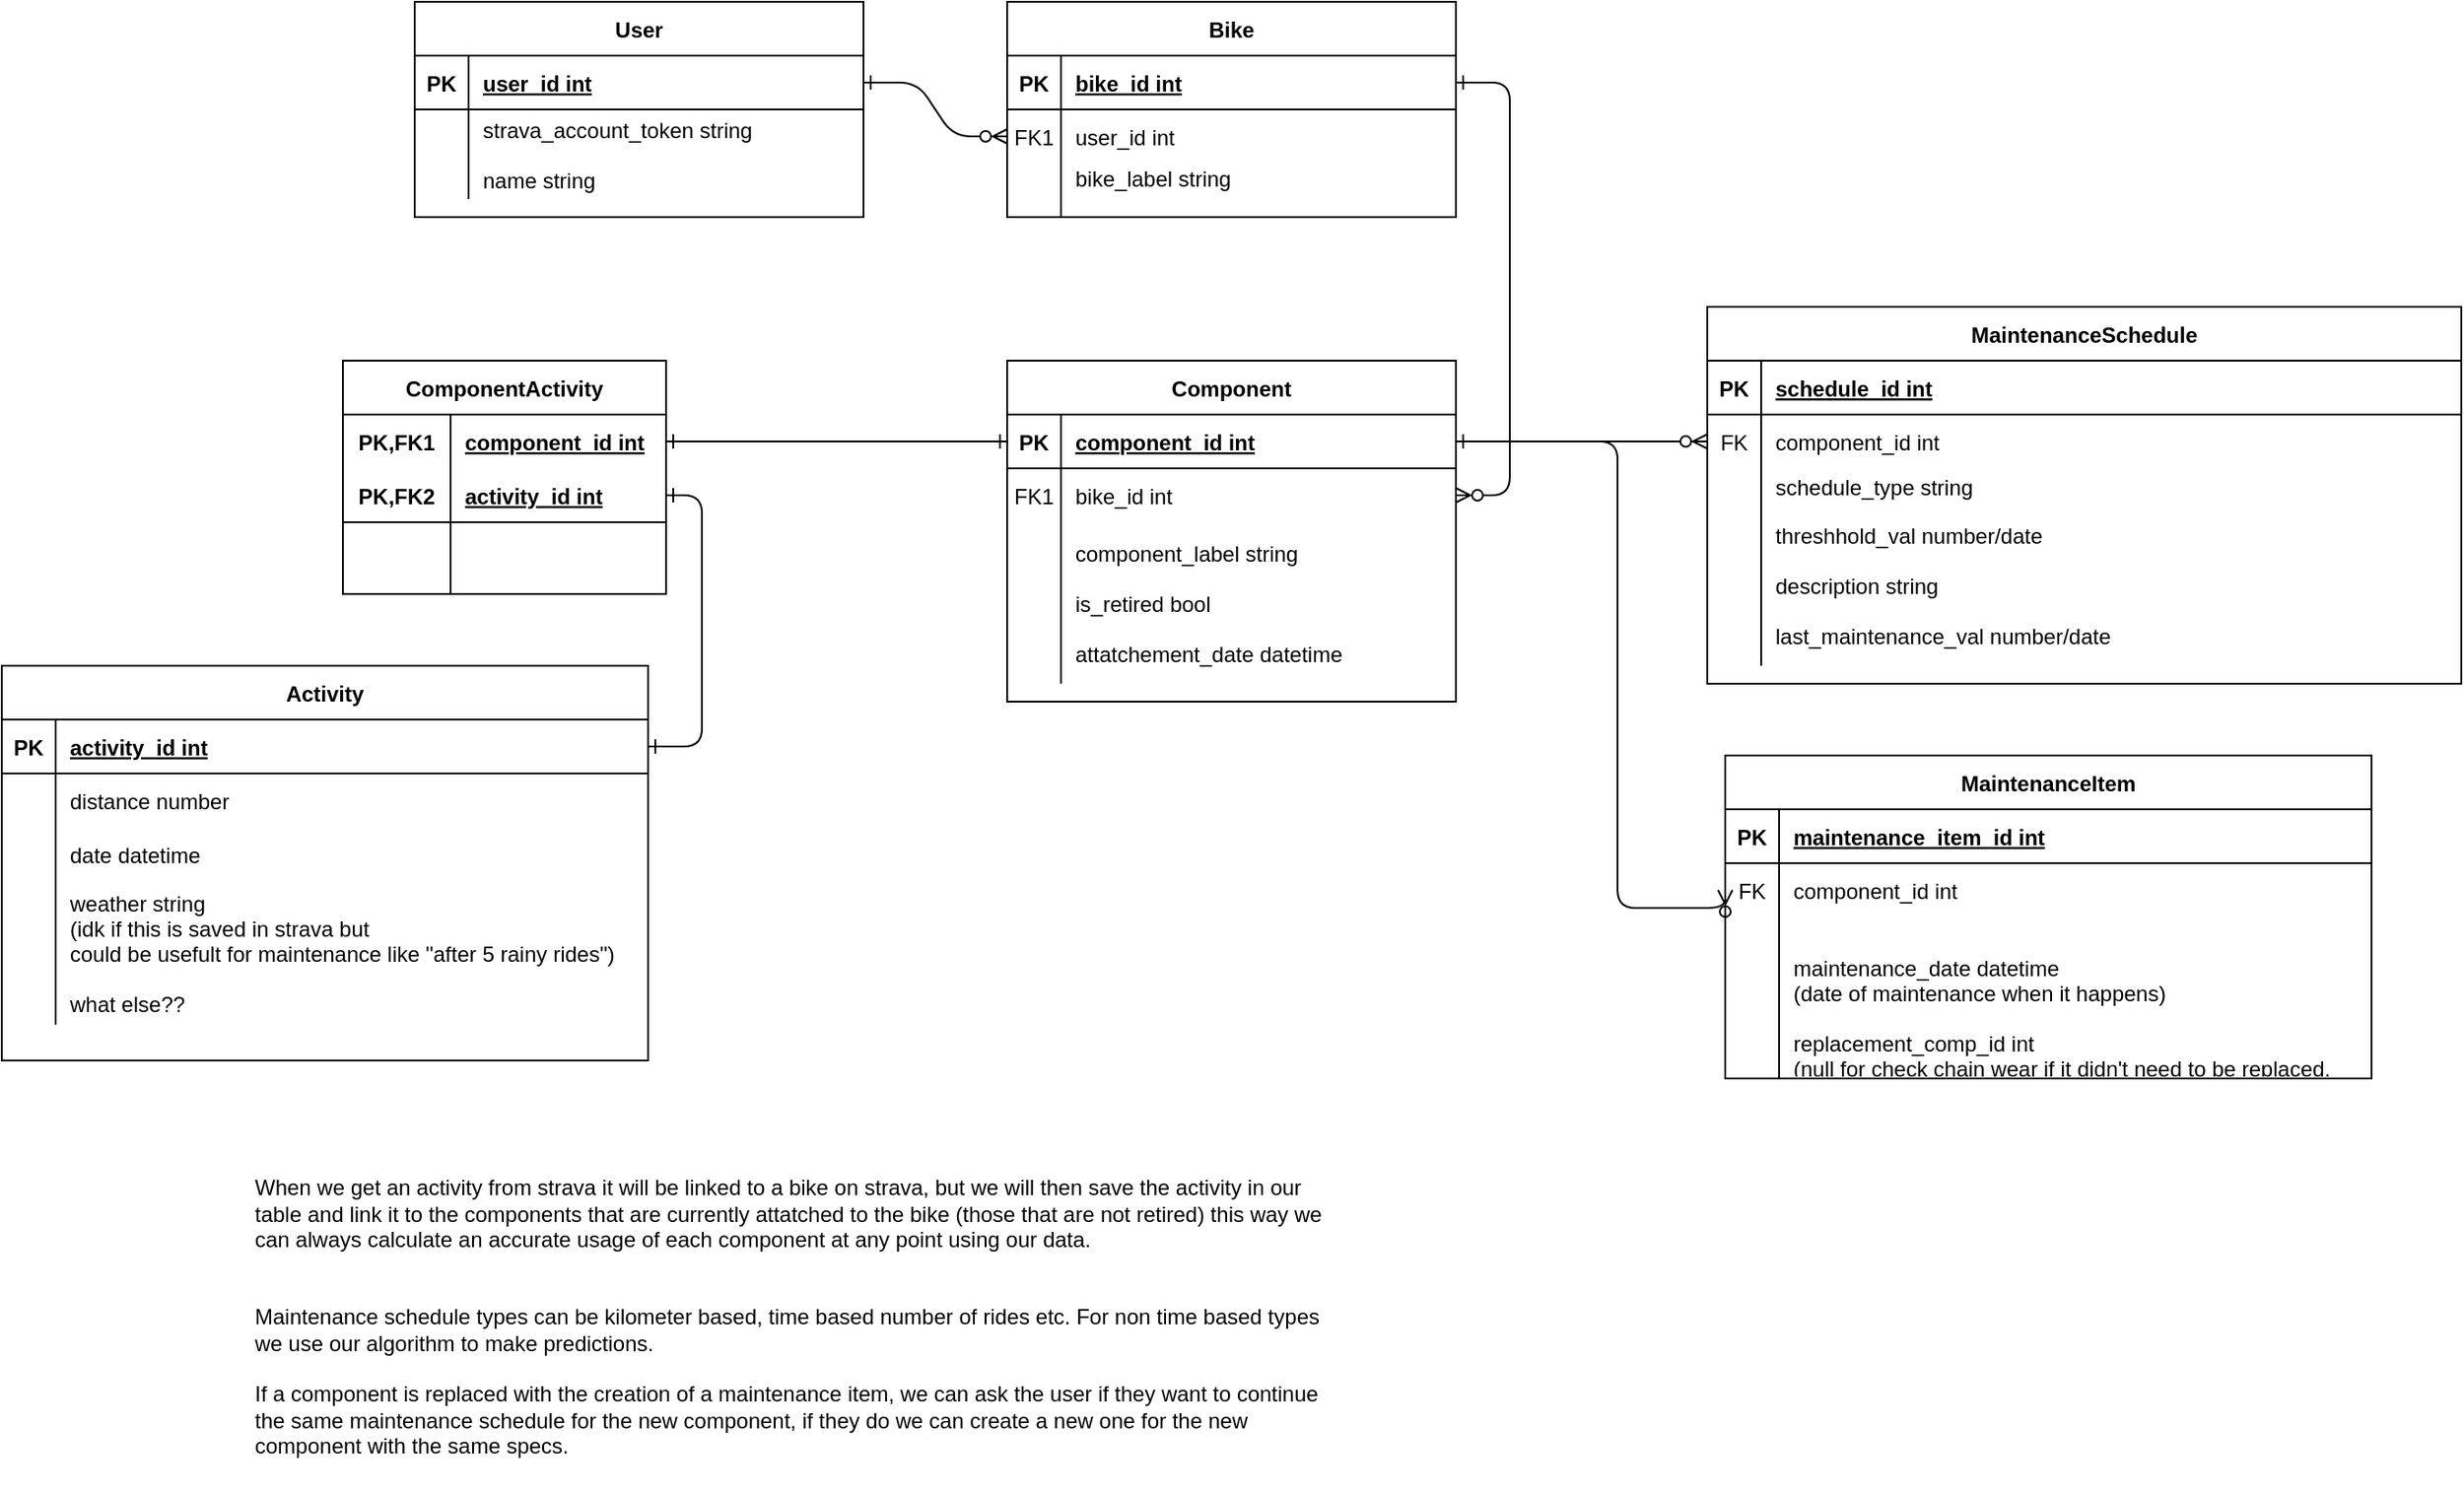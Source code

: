 <mxfile version="13.7.3" type="device"><diagram id="R2lEEEUBdFMjLlhIrx00" name="Page-1"><mxGraphModel dx="1288" dy="811" grid="1" gridSize="10" guides="1" tooltips="1" connect="1" arrows="1" fold="1" page="1" pageScale="1" pageWidth="850" pageHeight="1100" math="0" shadow="0" extFonts="Permanent Marker^https://fonts.googleapis.com/css?family=Permanent+Marker"><root><mxCell id="0"/><mxCell id="1" parent="0"/><mxCell id="C-vyLk0tnHw3VtMMgP7b-1" value="" style="edgeStyle=entityRelationEdgeStyle;endArrow=ERzeroToMany;startArrow=ERone;endFill=1;startFill=0;" parent="1" source="C-vyLk0tnHw3VtMMgP7b-24" target="C-vyLk0tnHw3VtMMgP7b-6" edge="1"><mxGeometry width="100" height="100" relative="1" as="geometry"><mxPoint x="340" y="720" as="sourcePoint"/><mxPoint x="440" y="620" as="targetPoint"/></mxGeometry></mxCell><mxCell id="C-vyLk0tnHw3VtMMgP7b-12" value="" style="edgeStyle=entityRelationEdgeStyle;endArrow=ERzeroToMany;startArrow=ERone;endFill=1;startFill=0;" parent="1" source="C-vyLk0tnHw3VtMMgP7b-3" target="C-vyLk0tnHw3VtMMgP7b-17" edge="1"><mxGeometry width="100" height="100" relative="1" as="geometry"><mxPoint x="400" y="180" as="sourcePoint"/><mxPoint x="460" y="205" as="targetPoint"/></mxGeometry></mxCell><mxCell id="C-vyLk0tnHw3VtMMgP7b-2" value="Bike" style="shape=table;startSize=30;container=1;collapsible=1;childLayout=tableLayout;fixedRows=1;rowLines=0;fontStyle=1;align=center;resizeLast=1;" parent="1" vertex="1"><mxGeometry x="450" y="120" width="250" height="120" as="geometry"/></mxCell><mxCell id="C-vyLk0tnHw3VtMMgP7b-3" value="" style="shape=partialRectangle;collapsible=0;dropTarget=0;pointerEvents=0;fillColor=none;points=[[0,0.5],[1,0.5]];portConstraint=eastwest;top=0;left=0;right=0;bottom=1;" parent="C-vyLk0tnHw3VtMMgP7b-2" vertex="1"><mxGeometry y="30" width="250" height="30" as="geometry"/></mxCell><mxCell id="C-vyLk0tnHw3VtMMgP7b-4" value="PK" style="shape=partialRectangle;overflow=hidden;connectable=0;fillColor=none;top=0;left=0;bottom=0;right=0;fontStyle=1;" parent="C-vyLk0tnHw3VtMMgP7b-3" vertex="1"><mxGeometry width="30" height="30" as="geometry"/></mxCell><mxCell id="C-vyLk0tnHw3VtMMgP7b-5" value="bike_id int" style="shape=partialRectangle;overflow=hidden;connectable=0;fillColor=none;top=0;left=0;bottom=0;right=0;align=left;spacingLeft=6;fontStyle=5;" parent="C-vyLk0tnHw3VtMMgP7b-3" vertex="1"><mxGeometry x="30" width="220" height="30" as="geometry"/></mxCell><mxCell id="C-vyLk0tnHw3VtMMgP7b-6" value="" style="shape=partialRectangle;collapsible=0;dropTarget=0;pointerEvents=0;fillColor=none;points=[[0,0.5],[1,0.5]];portConstraint=eastwest;top=0;left=0;right=0;bottom=0;" parent="C-vyLk0tnHw3VtMMgP7b-2" vertex="1"><mxGeometry y="60" width="250" height="30" as="geometry"/></mxCell><mxCell id="C-vyLk0tnHw3VtMMgP7b-7" value="FK1" style="shape=partialRectangle;overflow=hidden;connectable=0;fillColor=none;top=0;left=0;bottom=0;right=0;" parent="C-vyLk0tnHw3VtMMgP7b-6" vertex="1"><mxGeometry width="30" height="30" as="geometry"/></mxCell><mxCell id="C-vyLk0tnHw3VtMMgP7b-8" value="user_id int" style="shape=partialRectangle;overflow=hidden;connectable=0;fillColor=none;top=0;left=0;bottom=0;right=0;align=left;spacingLeft=6;" parent="C-vyLk0tnHw3VtMMgP7b-6" vertex="1"><mxGeometry x="30" width="220" height="30" as="geometry"/></mxCell><mxCell id="C-vyLk0tnHw3VtMMgP7b-9" value="" style="shape=partialRectangle;collapsible=0;dropTarget=0;pointerEvents=0;fillColor=none;points=[[0,0.5],[1,0.5]];portConstraint=eastwest;top=0;left=0;right=0;bottom=0;" parent="C-vyLk0tnHw3VtMMgP7b-2" vertex="1"><mxGeometry y="90" width="250" height="30" as="geometry"/></mxCell><mxCell id="C-vyLk0tnHw3VtMMgP7b-10" value="" style="shape=partialRectangle;overflow=hidden;connectable=0;fillColor=none;top=0;left=0;bottom=0;right=0;" parent="C-vyLk0tnHw3VtMMgP7b-9" vertex="1"><mxGeometry width="30" height="30" as="geometry"/></mxCell><mxCell id="C-vyLk0tnHw3VtMMgP7b-11" value="bike_label string&#10;&#10;" style="shape=partialRectangle;overflow=hidden;connectable=0;fillColor=none;top=0;left=0;bottom=0;right=0;align=left;spacingLeft=6;" parent="C-vyLk0tnHw3VtMMgP7b-9" vertex="1"><mxGeometry x="30" width="220" height="30" as="geometry"/></mxCell><mxCell id="C-vyLk0tnHw3VtMMgP7b-23" value="User" style="shape=table;startSize=30;container=1;collapsible=1;childLayout=tableLayout;fixedRows=1;rowLines=0;fontStyle=1;align=center;resizeLast=1;" parent="1" vertex="1"><mxGeometry x="120" y="120" width="250" height="120" as="geometry"/></mxCell><mxCell id="C-vyLk0tnHw3VtMMgP7b-24" value="" style="shape=partialRectangle;collapsible=0;dropTarget=0;pointerEvents=0;fillColor=none;points=[[0,0.5],[1,0.5]];portConstraint=eastwest;top=0;left=0;right=0;bottom=1;" parent="C-vyLk0tnHw3VtMMgP7b-23" vertex="1"><mxGeometry y="30" width="250" height="30" as="geometry"/></mxCell><mxCell id="C-vyLk0tnHw3VtMMgP7b-25" value="PK" style="shape=partialRectangle;overflow=hidden;connectable=0;fillColor=none;top=0;left=0;bottom=0;right=0;fontStyle=1;" parent="C-vyLk0tnHw3VtMMgP7b-24" vertex="1"><mxGeometry width="30" height="30" as="geometry"/></mxCell><mxCell id="C-vyLk0tnHw3VtMMgP7b-26" value="user_id int" style="shape=partialRectangle;overflow=hidden;connectable=0;fillColor=none;top=0;left=0;bottom=0;right=0;align=left;spacingLeft=6;fontStyle=5;" parent="C-vyLk0tnHw3VtMMgP7b-24" vertex="1"><mxGeometry x="30" width="220" height="30" as="geometry"/></mxCell><mxCell id="C-vyLk0tnHw3VtMMgP7b-27" value="" style="shape=partialRectangle;collapsible=0;dropTarget=0;pointerEvents=0;fillColor=none;points=[[0,0.5],[1,0.5]];portConstraint=eastwest;top=0;left=0;right=0;bottom=0;" parent="C-vyLk0tnHw3VtMMgP7b-23" vertex="1"><mxGeometry y="60" width="250" height="50" as="geometry"/></mxCell><mxCell id="C-vyLk0tnHw3VtMMgP7b-28" value="" style="shape=partialRectangle;overflow=hidden;connectable=0;fillColor=none;top=0;left=0;bottom=0;right=0;" parent="C-vyLk0tnHw3VtMMgP7b-27" vertex="1"><mxGeometry width="30" height="50" as="geometry"/></mxCell><mxCell id="C-vyLk0tnHw3VtMMgP7b-29" value="strava_account_token string&#10;&#10;name string" style="shape=partialRectangle;overflow=hidden;connectable=0;fillColor=none;top=0;left=0;bottom=0;right=0;align=left;spacingLeft=6;" parent="C-vyLk0tnHw3VtMMgP7b-27" vertex="1"><mxGeometry x="30" width="220" height="50" as="geometry"/></mxCell><mxCell id="C-vyLk0tnHw3VtMMgP7b-13" value="Component" style="shape=table;startSize=30;container=1;collapsible=1;childLayout=tableLayout;fixedRows=1;rowLines=0;fontStyle=1;align=center;resizeLast=1;" parent="1" vertex="1"><mxGeometry x="450" y="320" width="250" height="190" as="geometry"/></mxCell><mxCell id="C-vyLk0tnHw3VtMMgP7b-14" value="" style="shape=partialRectangle;collapsible=0;dropTarget=0;pointerEvents=0;fillColor=none;points=[[0,0.5],[1,0.5]];portConstraint=eastwest;top=0;left=0;right=0;bottom=1;" parent="C-vyLk0tnHw3VtMMgP7b-13" vertex="1"><mxGeometry y="30" width="250" height="30" as="geometry"/></mxCell><mxCell id="C-vyLk0tnHw3VtMMgP7b-15" value="PK" style="shape=partialRectangle;overflow=hidden;connectable=0;fillColor=none;top=0;left=0;bottom=0;right=0;fontStyle=1;" parent="C-vyLk0tnHw3VtMMgP7b-14" vertex="1"><mxGeometry width="30" height="30" as="geometry"/></mxCell><mxCell id="C-vyLk0tnHw3VtMMgP7b-16" value="component_id int" style="shape=partialRectangle;overflow=hidden;connectable=0;fillColor=none;top=0;left=0;bottom=0;right=0;align=left;spacingLeft=6;fontStyle=5;" parent="C-vyLk0tnHw3VtMMgP7b-14" vertex="1"><mxGeometry x="30" width="220" height="30" as="geometry"/></mxCell><mxCell id="C-vyLk0tnHw3VtMMgP7b-17" value="" style="shape=partialRectangle;collapsible=0;dropTarget=0;pointerEvents=0;fillColor=none;points=[[0,0.5],[1,0.5]];portConstraint=eastwest;top=0;left=0;right=0;bottom=0;" parent="C-vyLk0tnHw3VtMMgP7b-13" vertex="1"><mxGeometry y="60" width="250" height="30" as="geometry"/></mxCell><mxCell id="C-vyLk0tnHw3VtMMgP7b-18" value="FK1" style="shape=partialRectangle;overflow=hidden;connectable=0;fillColor=none;top=0;left=0;bottom=0;right=0;" parent="C-vyLk0tnHw3VtMMgP7b-17" vertex="1"><mxGeometry width="30" height="30" as="geometry"/></mxCell><mxCell id="C-vyLk0tnHw3VtMMgP7b-19" value="bike_id int" style="shape=partialRectangle;overflow=hidden;connectable=0;fillColor=none;top=0;left=0;bottom=0;right=0;align=left;spacingLeft=6;" parent="C-vyLk0tnHw3VtMMgP7b-17" vertex="1"><mxGeometry x="30" width="220" height="30" as="geometry"/></mxCell><mxCell id="C-vyLk0tnHw3VtMMgP7b-20" value="" style="shape=partialRectangle;collapsible=0;dropTarget=0;pointerEvents=0;fillColor=none;points=[[0,0.5],[1,0.5]];portConstraint=eastwest;top=0;left=0;right=0;bottom=0;" parent="C-vyLk0tnHw3VtMMgP7b-13" vertex="1"><mxGeometry y="90" width="250" height="90" as="geometry"/></mxCell><mxCell id="C-vyLk0tnHw3VtMMgP7b-21" value="" style="shape=partialRectangle;overflow=hidden;connectable=0;fillColor=none;top=0;left=0;bottom=0;right=0;" parent="C-vyLk0tnHw3VtMMgP7b-20" vertex="1"><mxGeometry width="30" height="90" as="geometry"/></mxCell><mxCell id="C-vyLk0tnHw3VtMMgP7b-22" value="component_label string&#10;&#10;is_retired bool&#10;&#10;attatchement_date datetime" style="shape=partialRectangle;overflow=hidden;connectable=0;fillColor=none;top=0;left=0;bottom=0;right=0;align=left;spacingLeft=6;" parent="C-vyLk0tnHw3VtMMgP7b-20" vertex="1"><mxGeometry x="30" width="220" height="90" as="geometry"/></mxCell><mxCell id="WpXoaPT9hAG-vnZjSzja-28" style="edgeStyle=orthogonalEdgeStyle;rounded=1;orthogonalLoop=1;jettySize=auto;html=1;exitX=1;exitY=0.5;exitDx=0;exitDy=0;entryX=0;entryY=0.5;entryDx=0;entryDy=0;endArrow=ERone;endFill=0;startArrow=ERone;startFill=0;" edge="1" parent="1" source="WpXoaPT9hAG-vnZjSzja-15" target="C-vyLk0tnHw3VtMMgP7b-14"><mxGeometry relative="1" as="geometry"/></mxCell><mxCell id="WpXoaPT9hAG-vnZjSzja-14" value="ComponentActivity" style="shape=table;startSize=30;container=1;collapsible=1;childLayout=tableLayout;fixedRows=1;rowLines=0;fontStyle=1;align=center;resizeLast=1;" vertex="1" parent="1"><mxGeometry x="80" y="320" width="180" height="130" as="geometry"><mxRectangle x="80" y="320" width="140" height="30" as="alternateBounds"/></mxGeometry></mxCell><mxCell id="WpXoaPT9hAG-vnZjSzja-15" value="" style="shape=partialRectangle;collapsible=0;dropTarget=0;pointerEvents=0;fillColor=none;top=0;left=0;bottom=0;right=0;points=[[0,0.5],[1,0.5]];portConstraint=eastwest;" vertex="1" parent="WpXoaPT9hAG-vnZjSzja-14"><mxGeometry y="30" width="180" height="30" as="geometry"/></mxCell><mxCell id="WpXoaPT9hAG-vnZjSzja-16" value="PK,FK1" style="shape=partialRectangle;connectable=0;fillColor=none;top=0;left=0;bottom=0;right=0;fontStyle=1;overflow=hidden;" vertex="1" parent="WpXoaPT9hAG-vnZjSzja-15"><mxGeometry width="60" height="30" as="geometry"/></mxCell><mxCell id="WpXoaPT9hAG-vnZjSzja-17" value="component_id int" style="shape=partialRectangle;connectable=0;fillColor=none;top=0;left=0;bottom=0;right=0;align=left;spacingLeft=6;fontStyle=5;overflow=hidden;" vertex="1" parent="WpXoaPT9hAG-vnZjSzja-15"><mxGeometry x="60" width="120" height="30" as="geometry"/></mxCell><mxCell id="WpXoaPT9hAG-vnZjSzja-18" value="" style="shape=partialRectangle;collapsible=0;dropTarget=0;pointerEvents=0;fillColor=none;top=0;left=0;bottom=1;right=0;points=[[0,0.5],[1,0.5]];portConstraint=eastwest;" vertex="1" parent="WpXoaPT9hAG-vnZjSzja-14"><mxGeometry y="60" width="180" height="30" as="geometry"/></mxCell><mxCell id="WpXoaPT9hAG-vnZjSzja-19" value="PK,FK2" style="shape=partialRectangle;connectable=0;fillColor=none;top=0;left=0;bottom=0;right=0;fontStyle=1;overflow=hidden;" vertex="1" parent="WpXoaPT9hAG-vnZjSzja-18"><mxGeometry width="60" height="30" as="geometry"/></mxCell><mxCell id="WpXoaPT9hAG-vnZjSzja-20" value="activity_id int" style="shape=partialRectangle;connectable=0;fillColor=none;top=0;left=0;bottom=0;right=0;align=left;spacingLeft=6;fontStyle=5;overflow=hidden;" vertex="1" parent="WpXoaPT9hAG-vnZjSzja-18"><mxGeometry x="60" width="120" height="30" as="geometry"/></mxCell><mxCell id="WpXoaPT9hAG-vnZjSzja-21" value="" style="shape=partialRectangle;collapsible=0;dropTarget=0;pointerEvents=0;fillColor=none;top=0;left=0;bottom=0;right=0;points=[[0,0.5],[1,0.5]];portConstraint=eastwest;" vertex="1" parent="WpXoaPT9hAG-vnZjSzja-14"><mxGeometry y="90" width="180" height="20" as="geometry"/></mxCell><mxCell id="WpXoaPT9hAG-vnZjSzja-22" value="" style="shape=partialRectangle;connectable=0;fillColor=none;top=0;left=0;bottom=0;right=0;editable=1;overflow=hidden;" vertex="1" parent="WpXoaPT9hAG-vnZjSzja-21"><mxGeometry width="60" height="20" as="geometry"/></mxCell><mxCell id="WpXoaPT9hAG-vnZjSzja-23" value="" style="shape=partialRectangle;connectable=0;fillColor=none;top=0;left=0;bottom=0;right=0;align=left;spacingLeft=6;overflow=hidden;" vertex="1" parent="WpXoaPT9hAG-vnZjSzja-21"><mxGeometry x="60" width="120" height="20" as="geometry"/></mxCell><mxCell id="WpXoaPT9hAG-vnZjSzja-24" value="" style="shape=partialRectangle;collapsible=0;dropTarget=0;pointerEvents=0;fillColor=none;top=0;left=0;bottom=0;right=0;points=[[0,0.5],[1,0.5]];portConstraint=eastwest;" vertex="1" parent="WpXoaPT9hAG-vnZjSzja-14"><mxGeometry y="110" width="180" height="20" as="geometry"/></mxCell><mxCell id="WpXoaPT9hAG-vnZjSzja-25" value="" style="shape=partialRectangle;connectable=0;fillColor=none;top=0;left=0;bottom=0;right=0;editable=1;overflow=hidden;" vertex="1" parent="WpXoaPT9hAG-vnZjSzja-24"><mxGeometry width="60" height="20" as="geometry"/></mxCell><mxCell id="WpXoaPT9hAG-vnZjSzja-26" value="" style="shape=partialRectangle;connectable=0;fillColor=none;top=0;left=0;bottom=0;right=0;align=left;spacingLeft=6;overflow=hidden;" vertex="1" parent="WpXoaPT9hAG-vnZjSzja-24"><mxGeometry x="60" width="120" height="20" as="geometry"/></mxCell><mxCell id="WpXoaPT9hAG-vnZjSzja-29" style="edgeStyle=orthogonalEdgeStyle;rounded=1;orthogonalLoop=1;jettySize=auto;html=1;exitX=1;exitY=0.5;exitDx=0;exitDy=0;entryX=1;entryY=0.5;entryDx=0;entryDy=0;startArrow=ERone;startFill=0;endArrow=ERone;endFill=0;" edge="1" parent="1" source="WpXoaPT9hAG-vnZjSzja-18" target="WpXoaPT9hAG-vnZjSzja-2"><mxGeometry relative="1" as="geometry"/></mxCell><mxCell id="WpXoaPT9hAG-vnZjSzja-30" value="&lt;div style=&quot;text-align: left&quot;&gt;&lt;span&gt;When we get an activity from strava it will be linked to a bike on strava, but we will then save the activity in our table and link it to the components that are currently attatched to the bike (those that are not retired) this way we can always calculate an accurate usage of each component at any point using our data.&amp;nbsp;&lt;/span&gt;&lt;/div&gt;&lt;div style=&quot;text-align: left&quot;&gt;&lt;br&gt;&lt;/div&gt;&lt;div style=&quot;text-align: left&quot;&gt;&lt;br&gt;&lt;/div&gt;&lt;div style=&quot;text-align: left&quot;&gt;&lt;span&gt;Maintenance schedule types can be kilometer based, time based number of rides etc. For non time based types we use our algorithm to make predictions.&lt;/span&gt;&lt;/div&gt;&lt;div style=&quot;text-align: left&quot;&gt;&lt;span&gt;&lt;br&gt;&lt;/span&gt;&lt;/div&gt;&lt;div style=&quot;text-align: left&quot;&gt;If a component is replaced with the creation of a maintenance item, we can ask the user if they want to continue the same maintenance schedule for the new component, if they do we can create a new one for the new component with the same specs.&lt;/div&gt;&lt;div style=&quot;text-align: left&quot;&gt;&lt;br&gt;&lt;/div&gt;" style="text;html=1;strokeColor=none;fillColor=none;align=center;verticalAlign=middle;whiteSpace=wrap;rounded=0;" vertex="1" parent="1"><mxGeometry x="30" y="770" width="600" height="180" as="geometry"/></mxCell><mxCell id="WpXoaPT9hAG-vnZjSzja-71" style="edgeStyle=orthogonalEdgeStyle;rounded=1;orthogonalLoop=1;jettySize=auto;html=1;exitX=0;exitY=0.5;exitDx=0;exitDy=0;entryX=1;entryY=0.5;entryDx=0;entryDy=0;startArrow=ERzeroToMany;startFill=1;endArrow=ERone;endFill=0;" edge="1" parent="1" source="WpXoaPT9hAG-vnZjSzja-62" target="C-vyLk0tnHw3VtMMgP7b-14"><mxGeometry relative="1" as="geometry"/></mxCell><mxCell id="WpXoaPT9hAG-vnZjSzja-58" value="MaintenanceSchedule" style="shape=table;startSize=30;container=1;collapsible=1;childLayout=tableLayout;fixedRows=1;rowLines=0;fontStyle=1;align=center;resizeLast=1;" vertex="1" parent="1"><mxGeometry x="840" y="290" width="420" height="210" as="geometry"/></mxCell><mxCell id="WpXoaPT9hAG-vnZjSzja-59" value="" style="shape=partialRectangle;collapsible=0;dropTarget=0;pointerEvents=0;fillColor=none;top=0;left=0;bottom=1;right=0;points=[[0,0.5],[1,0.5]];portConstraint=eastwest;" vertex="1" parent="WpXoaPT9hAG-vnZjSzja-58"><mxGeometry y="30" width="420" height="30" as="geometry"/></mxCell><mxCell id="WpXoaPT9hAG-vnZjSzja-60" value="PK" style="shape=partialRectangle;connectable=0;fillColor=none;top=0;left=0;bottom=0;right=0;fontStyle=1;overflow=hidden;" vertex="1" parent="WpXoaPT9hAG-vnZjSzja-59"><mxGeometry width="30" height="30" as="geometry"/></mxCell><mxCell id="WpXoaPT9hAG-vnZjSzja-61" value="schedule_id int" style="shape=partialRectangle;connectable=0;fillColor=none;top=0;left=0;bottom=0;right=0;align=left;spacingLeft=6;fontStyle=5;overflow=hidden;" vertex="1" parent="WpXoaPT9hAG-vnZjSzja-59"><mxGeometry x="30" width="390" height="30" as="geometry"/></mxCell><mxCell id="WpXoaPT9hAG-vnZjSzja-62" value="" style="shape=partialRectangle;collapsible=0;dropTarget=0;pointerEvents=0;fillColor=none;top=0;left=0;bottom=0;right=0;points=[[0,0.5],[1,0.5]];portConstraint=eastwest;" vertex="1" parent="WpXoaPT9hAG-vnZjSzja-58"><mxGeometry y="60" width="420" height="30" as="geometry"/></mxCell><mxCell id="WpXoaPT9hAG-vnZjSzja-63" value="FK" style="shape=partialRectangle;connectable=0;fillColor=none;top=0;left=0;bottom=0;right=0;editable=1;overflow=hidden;" vertex="1" parent="WpXoaPT9hAG-vnZjSzja-62"><mxGeometry width="30" height="30" as="geometry"/></mxCell><mxCell id="WpXoaPT9hAG-vnZjSzja-64" value="component_id int" style="shape=partialRectangle;connectable=0;fillColor=none;top=0;left=0;bottom=0;right=0;align=left;spacingLeft=6;overflow=hidden;" vertex="1" parent="WpXoaPT9hAG-vnZjSzja-62"><mxGeometry x="30" width="390" height="30" as="geometry"/></mxCell><mxCell id="WpXoaPT9hAG-vnZjSzja-65" value="" style="shape=partialRectangle;collapsible=0;dropTarget=0;pointerEvents=0;fillColor=none;top=0;left=0;bottom=0;right=0;points=[[0,0.5],[1,0.5]];portConstraint=eastwest;" vertex="1" parent="WpXoaPT9hAG-vnZjSzja-58"><mxGeometry y="90" width="420" height="20" as="geometry"/></mxCell><mxCell id="WpXoaPT9hAG-vnZjSzja-66" value="" style="shape=partialRectangle;connectable=0;fillColor=none;top=0;left=0;bottom=0;right=0;editable=1;overflow=hidden;" vertex="1" parent="WpXoaPT9hAG-vnZjSzja-65"><mxGeometry width="30" height="20" as="geometry"/></mxCell><mxCell id="WpXoaPT9hAG-vnZjSzja-67" value="schedule_type string" style="shape=partialRectangle;connectable=0;fillColor=none;top=0;left=0;bottom=0;right=0;align=left;spacingLeft=6;overflow=hidden;" vertex="1" parent="WpXoaPT9hAG-vnZjSzja-65"><mxGeometry x="30" width="390" height="20" as="geometry"/></mxCell><mxCell id="WpXoaPT9hAG-vnZjSzja-68" value="" style="shape=partialRectangle;collapsible=0;dropTarget=0;pointerEvents=0;fillColor=none;top=0;left=0;bottom=0;right=0;points=[[0,0.5],[1,0.5]];portConstraint=eastwest;" vertex="1" parent="WpXoaPT9hAG-vnZjSzja-58"><mxGeometry y="110" width="420" height="90" as="geometry"/></mxCell><mxCell id="WpXoaPT9hAG-vnZjSzja-69" value="" style="shape=partialRectangle;connectable=0;fillColor=none;top=0;left=0;bottom=0;right=0;editable=1;overflow=hidden;" vertex="1" parent="WpXoaPT9hAG-vnZjSzja-68"><mxGeometry width="30" height="90" as="geometry"/></mxCell><mxCell id="WpXoaPT9hAG-vnZjSzja-70" value="threshhold_val number/date&#10;&#10;description string&#10;&#10;last_maintenance_val number/date" style="shape=partialRectangle;connectable=0;fillColor=none;top=0;left=0;bottom=0;right=0;align=left;spacingLeft=6;overflow=hidden;" vertex="1" parent="WpXoaPT9hAG-vnZjSzja-68"><mxGeometry x="30" width="390" height="90" as="geometry"/></mxCell><mxCell id="WpXoaPT9hAG-vnZjSzja-85" style="edgeStyle=orthogonalEdgeStyle;rounded=1;orthogonalLoop=1;jettySize=auto;html=1;exitX=0;exitY=0.5;exitDx=0;exitDy=0;entryX=1;entryY=0.5;entryDx=0;entryDy=0;startArrow=ERzeroToMany;startFill=1;endArrow=ERone;endFill=0;" edge="1" parent="1" source="WpXoaPT9hAG-vnZjSzja-76" target="C-vyLk0tnHw3VtMMgP7b-14"><mxGeometry relative="1" as="geometry"><Array as="points"><mxPoint x="790" y="625"/><mxPoint x="790" y="365"/></Array></mxGeometry></mxCell><mxCell id="WpXoaPT9hAG-vnZjSzja-72" value="MaintenanceItem" style="shape=table;startSize=30;container=1;collapsible=1;childLayout=tableLayout;fixedRows=1;rowLines=0;fontStyle=1;align=center;resizeLast=1;" vertex="1" parent="1"><mxGeometry x="850" y="540" width="360" height="180" as="geometry"/></mxCell><mxCell id="WpXoaPT9hAG-vnZjSzja-73" value="" style="shape=partialRectangle;collapsible=0;dropTarget=0;pointerEvents=0;fillColor=none;top=0;left=0;bottom=1;right=0;points=[[0,0.5],[1,0.5]];portConstraint=eastwest;" vertex="1" parent="WpXoaPT9hAG-vnZjSzja-72"><mxGeometry y="30" width="360" height="30" as="geometry"/></mxCell><mxCell id="WpXoaPT9hAG-vnZjSzja-74" value="PK" style="shape=partialRectangle;connectable=0;fillColor=none;top=0;left=0;bottom=0;right=0;fontStyle=1;overflow=hidden;" vertex="1" parent="WpXoaPT9hAG-vnZjSzja-73"><mxGeometry width="30" height="30" as="geometry"/></mxCell><mxCell id="WpXoaPT9hAG-vnZjSzja-75" value="maintenance_item_id int" style="shape=partialRectangle;connectable=0;fillColor=none;top=0;left=0;bottom=0;right=0;align=left;spacingLeft=6;fontStyle=5;overflow=hidden;" vertex="1" parent="WpXoaPT9hAG-vnZjSzja-73"><mxGeometry x="30" width="330" height="30" as="geometry"/></mxCell><mxCell id="WpXoaPT9hAG-vnZjSzja-76" value="" style="shape=partialRectangle;collapsible=0;dropTarget=0;pointerEvents=0;fillColor=none;top=0;left=0;bottom=0;right=0;points=[[0,0.5],[1,0.5]];portConstraint=eastwest;" vertex="1" parent="WpXoaPT9hAG-vnZjSzja-72"><mxGeometry y="60" width="360" height="30" as="geometry"/></mxCell><mxCell id="WpXoaPT9hAG-vnZjSzja-77" value="FK" style="shape=partialRectangle;connectable=0;fillColor=none;top=0;left=0;bottom=0;right=0;editable=1;overflow=hidden;" vertex="1" parent="WpXoaPT9hAG-vnZjSzja-76"><mxGeometry width="30" height="30" as="geometry"/></mxCell><mxCell id="WpXoaPT9hAG-vnZjSzja-78" value="component_id int" style="shape=partialRectangle;connectable=0;fillColor=none;top=0;left=0;bottom=0;right=0;align=left;spacingLeft=6;overflow=hidden;" vertex="1" parent="WpXoaPT9hAG-vnZjSzja-76"><mxGeometry x="30" width="330" height="30" as="geometry"/></mxCell><mxCell id="WpXoaPT9hAG-vnZjSzja-79" value="" style="shape=partialRectangle;collapsible=0;dropTarget=0;pointerEvents=0;fillColor=none;top=0;left=0;bottom=0;right=0;points=[[0,0.5],[1,0.5]];portConstraint=eastwest;" vertex="1" parent="WpXoaPT9hAG-vnZjSzja-72"><mxGeometry y="90" width="360" height="20" as="geometry"/></mxCell><mxCell id="WpXoaPT9hAG-vnZjSzja-80" value="" style="shape=partialRectangle;connectable=0;fillColor=none;top=0;left=0;bottom=0;right=0;editable=1;overflow=hidden;" vertex="1" parent="WpXoaPT9hAG-vnZjSzja-79"><mxGeometry width="30" height="20" as="geometry"/></mxCell><mxCell id="WpXoaPT9hAG-vnZjSzja-81" value="" style="shape=partialRectangle;connectable=0;fillColor=none;top=0;left=0;bottom=0;right=0;align=left;spacingLeft=6;overflow=hidden;" vertex="1" parent="WpXoaPT9hAG-vnZjSzja-79"><mxGeometry x="30" width="330" height="20" as="geometry"/></mxCell><mxCell id="WpXoaPT9hAG-vnZjSzja-82" value="" style="shape=partialRectangle;collapsible=0;dropTarget=0;pointerEvents=0;fillColor=none;top=0;left=0;bottom=0;right=0;points=[[0,0.5],[1,0.5]];portConstraint=eastwest;" vertex="1" parent="WpXoaPT9hAG-vnZjSzja-72"><mxGeometry y="110" width="360" height="70" as="geometry"/></mxCell><mxCell id="WpXoaPT9hAG-vnZjSzja-83" value="" style="shape=partialRectangle;connectable=0;fillColor=none;top=0;left=0;bottom=0;right=0;editable=1;overflow=hidden;" vertex="1" parent="WpXoaPT9hAG-vnZjSzja-82"><mxGeometry width="30" height="70" as="geometry"/></mxCell><mxCell id="WpXoaPT9hAG-vnZjSzja-84" value="maintenance_date datetime&#10;(date of maintenance when it happens)&#10;&#10;replacement_comp_id int&#10;(null for check chain wear if it didn't need to be replaced,&#10;or for oiling chain) " style="shape=partialRectangle;connectable=0;fillColor=none;top=0;left=0;bottom=0;right=0;align=left;spacingLeft=6;overflow=hidden;" vertex="1" parent="WpXoaPT9hAG-vnZjSzja-82"><mxGeometry x="30" width="330" height="70" as="geometry"/></mxCell><mxCell id="WpXoaPT9hAG-vnZjSzja-1" value="Activity" style="shape=table;startSize=30;container=1;collapsible=1;childLayout=tableLayout;fixedRows=1;rowLines=0;fontStyle=1;align=center;resizeLast=1;" vertex="1" parent="1"><mxGeometry x="-110" y="490" width="360" height="220" as="geometry"/></mxCell><mxCell id="WpXoaPT9hAG-vnZjSzja-2" value="" style="shape=partialRectangle;collapsible=0;dropTarget=0;pointerEvents=0;fillColor=none;top=0;left=0;bottom=1;right=0;points=[[0,0.5],[1,0.5]];portConstraint=eastwest;" vertex="1" parent="WpXoaPT9hAG-vnZjSzja-1"><mxGeometry y="30" width="360" height="30" as="geometry"/></mxCell><mxCell id="WpXoaPT9hAG-vnZjSzja-3" value="PK" style="shape=partialRectangle;connectable=0;fillColor=none;top=0;left=0;bottom=0;right=0;fontStyle=1;overflow=hidden;" vertex="1" parent="WpXoaPT9hAG-vnZjSzja-2"><mxGeometry width="30" height="30" as="geometry"/></mxCell><mxCell id="WpXoaPT9hAG-vnZjSzja-4" value="activity_id int" style="shape=partialRectangle;connectable=0;fillColor=none;top=0;left=0;bottom=0;right=0;align=left;spacingLeft=6;fontStyle=5;overflow=hidden;" vertex="1" parent="WpXoaPT9hAG-vnZjSzja-2"><mxGeometry x="30" width="330" height="30" as="geometry"/></mxCell><mxCell id="WpXoaPT9hAG-vnZjSzja-5" value="" style="shape=partialRectangle;collapsible=0;dropTarget=0;pointerEvents=0;fillColor=none;top=0;left=0;bottom=0;right=0;points=[[0,0.5],[1,0.5]];portConstraint=eastwest;" vertex="1" parent="WpXoaPT9hAG-vnZjSzja-1"><mxGeometry y="60" width="360" height="30" as="geometry"/></mxCell><mxCell id="WpXoaPT9hAG-vnZjSzja-6" value="" style="shape=partialRectangle;connectable=0;fillColor=none;top=0;left=0;bottom=0;right=0;editable=1;overflow=hidden;" vertex="1" parent="WpXoaPT9hAG-vnZjSzja-5"><mxGeometry width="30" height="30" as="geometry"/></mxCell><mxCell id="WpXoaPT9hAG-vnZjSzja-7" value="distance number" style="shape=partialRectangle;connectable=0;fillColor=none;top=0;left=0;bottom=0;right=0;align=left;spacingLeft=6;overflow=hidden;" vertex="1" parent="WpXoaPT9hAG-vnZjSzja-5"><mxGeometry x="30" width="330" height="30" as="geometry"/></mxCell><mxCell id="WpXoaPT9hAG-vnZjSzja-8" value="" style="shape=partialRectangle;collapsible=0;dropTarget=0;pointerEvents=0;fillColor=none;top=0;left=0;bottom=0;right=0;points=[[0,0.5],[1,0.5]];portConstraint=eastwest;" vertex="1" parent="WpXoaPT9hAG-vnZjSzja-1"><mxGeometry y="90" width="360" height="30" as="geometry"/></mxCell><mxCell id="WpXoaPT9hAG-vnZjSzja-9" value="" style="shape=partialRectangle;connectable=0;fillColor=none;top=0;left=0;bottom=0;right=0;editable=1;overflow=hidden;" vertex="1" parent="WpXoaPT9hAG-vnZjSzja-8"><mxGeometry width="30" height="30" as="geometry"/></mxCell><mxCell id="WpXoaPT9hAG-vnZjSzja-10" value="date datetime" style="shape=partialRectangle;connectable=0;fillColor=none;top=0;left=0;bottom=0;right=0;align=left;spacingLeft=6;overflow=hidden;" vertex="1" parent="WpXoaPT9hAG-vnZjSzja-8"><mxGeometry x="30" width="330" height="30" as="geometry"/></mxCell><mxCell id="WpXoaPT9hAG-vnZjSzja-11" value="" style="shape=partialRectangle;collapsible=0;dropTarget=0;pointerEvents=0;fillColor=none;top=0;left=0;bottom=0;right=0;points=[[0,0.5],[1,0.5]];portConstraint=eastwest;" vertex="1" parent="WpXoaPT9hAG-vnZjSzja-1"><mxGeometry y="120" width="360" height="80" as="geometry"/></mxCell><mxCell id="WpXoaPT9hAG-vnZjSzja-12" value="" style="shape=partialRectangle;connectable=0;fillColor=none;top=0;left=0;bottom=0;right=0;editable=1;overflow=hidden;" vertex="1" parent="WpXoaPT9hAG-vnZjSzja-11"><mxGeometry width="30" height="80" as="geometry"/></mxCell><mxCell id="WpXoaPT9hAG-vnZjSzja-13" value="weather string&#10;(idk if this is saved in strava but &#10;could be usefult for maintenance like &quot;after 5 rainy rides&quot;)&#10;&#10;what else??" style="shape=partialRectangle;connectable=0;fillColor=none;top=0;left=0;bottom=0;right=0;align=left;spacingLeft=6;overflow=hidden;" vertex="1" parent="WpXoaPT9hAG-vnZjSzja-11"><mxGeometry x="30" width="330" height="80" as="geometry"/></mxCell></root></mxGraphModel></diagram></mxfile>
